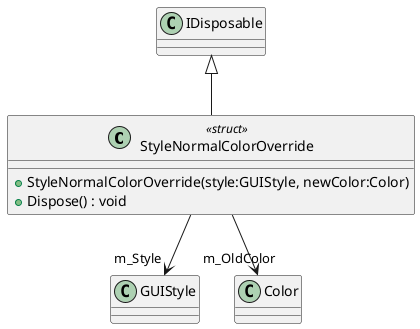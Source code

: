 @startuml
class StyleNormalColorOverride <<struct>> {
    + StyleNormalColorOverride(style:GUIStyle, newColor:Color)
    + Dispose() : void
}
IDisposable <|-- StyleNormalColorOverride
StyleNormalColorOverride --> "m_Style" GUIStyle
StyleNormalColorOverride --> "m_OldColor" Color
@enduml
